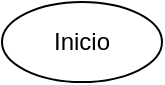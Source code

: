 <mxfile>
    <diagram id="azqR_mj-vpjbRVoC5Hsu" name="Página-1">
        <mxGraphModel dx="336" dy="388" grid="1" gridSize="10" guides="1" tooltips="1" connect="1" arrows="1" fold="1" page="1" pageScale="1" pageWidth="827" pageHeight="1169" math="0" shadow="0">
            <root>
                <mxCell id="0"/>
                <mxCell id="1" parent="0"/>
                <mxCell id="2" value="Inicio" style="ellipse;whiteSpace=wrap;html=1;" parent="1" vertex="1">
                    <mxGeometry x="89" y="20" width="80" height="40" as="geometry"/>
                </mxCell>
            </root>
        </mxGraphModel>
    </diagram>
</mxfile>